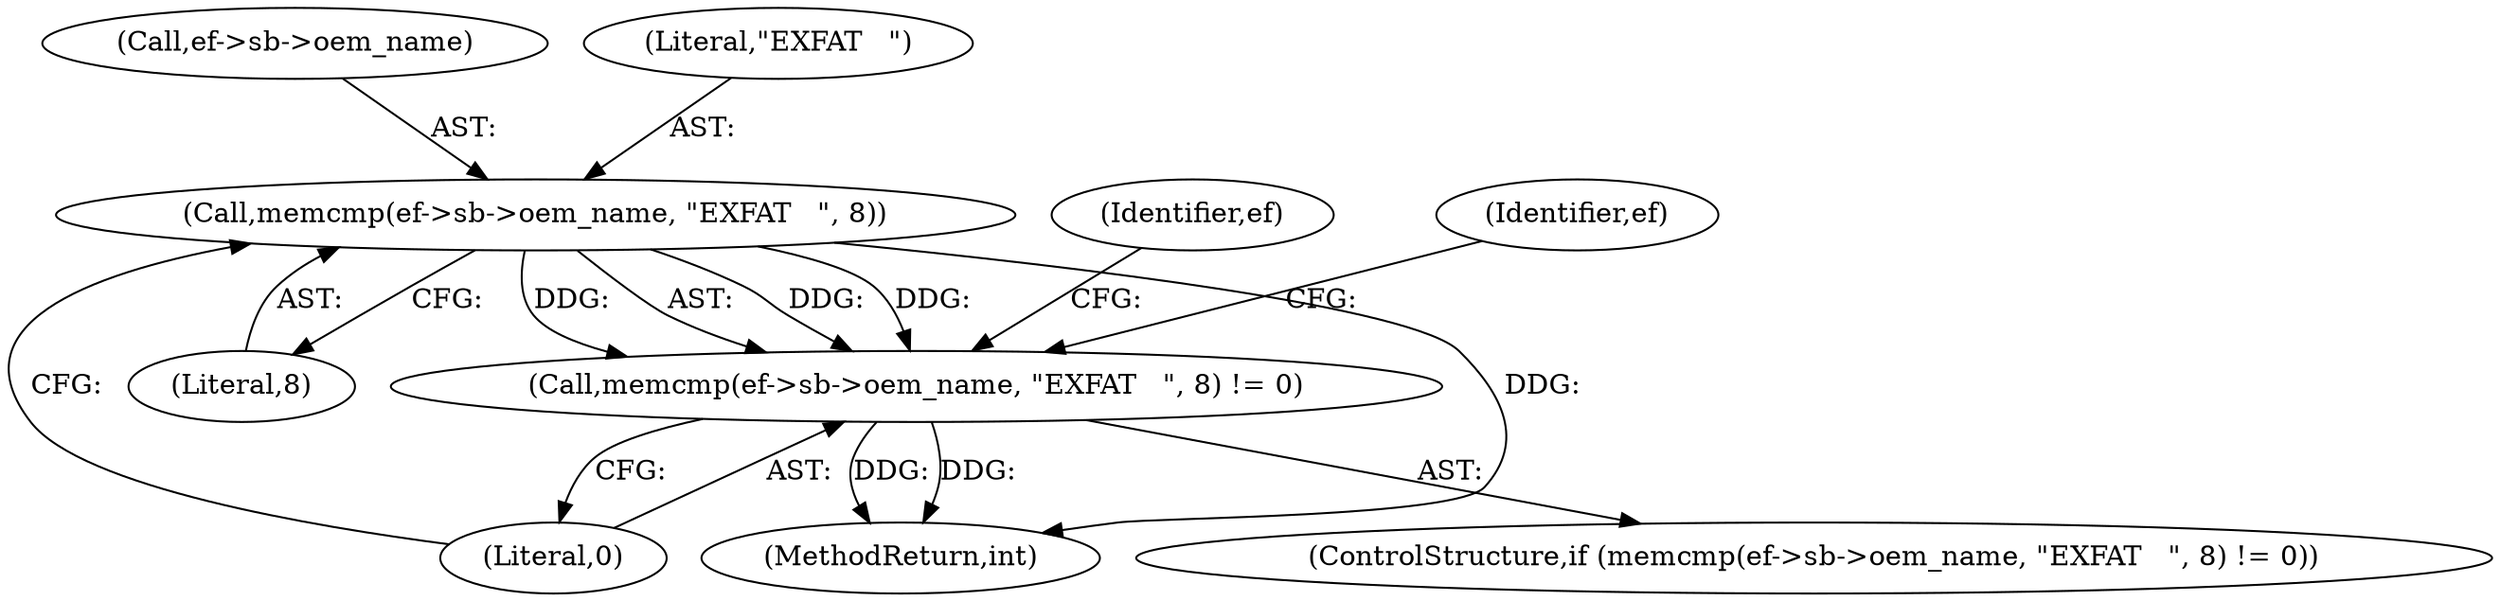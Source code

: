 digraph "0_exfat_2e86ae5f81da11f11673d0546efb525af02b7786@API" {
"1000239" [label="(Call,memcmp(ef->sb->oem_name, \"EXFAT   \", 8))"];
"1000238" [label="(Call,memcmp(ef->sb->oem_name, \"EXFAT   \", 8) != 0)"];
"1000264" [label="(Identifier,ef)"];
"1000239" [label="(Call,memcmp(ef->sb->oem_name, \"EXFAT   \", 8))"];
"1000238" [label="(Call,memcmp(ef->sb->oem_name, \"EXFAT   \", 8) != 0)"];
"1000686" [label="(MethodReturn,int)"];
"1000251" [label="(Identifier,ef)"];
"1000237" [label="(ControlStructure,if (memcmp(ef->sb->oem_name, \"EXFAT   \", 8) != 0))"];
"1000240" [label="(Call,ef->sb->oem_name)"];
"1000245" [label="(Literal,\"EXFAT   \")"];
"1000246" [label="(Literal,8)"];
"1000247" [label="(Literal,0)"];
"1000239" -> "1000238"  [label="AST: "];
"1000239" -> "1000246"  [label="CFG: "];
"1000240" -> "1000239"  [label="AST: "];
"1000245" -> "1000239"  [label="AST: "];
"1000246" -> "1000239"  [label="AST: "];
"1000247" -> "1000239"  [label="CFG: "];
"1000239" -> "1000686"  [label="DDG: "];
"1000239" -> "1000238"  [label="DDG: "];
"1000239" -> "1000238"  [label="DDG: "];
"1000239" -> "1000238"  [label="DDG: "];
"1000238" -> "1000237"  [label="AST: "];
"1000238" -> "1000247"  [label="CFG: "];
"1000247" -> "1000238"  [label="AST: "];
"1000251" -> "1000238"  [label="CFG: "];
"1000264" -> "1000238"  [label="CFG: "];
"1000238" -> "1000686"  [label="DDG: "];
"1000238" -> "1000686"  [label="DDG: "];
}
